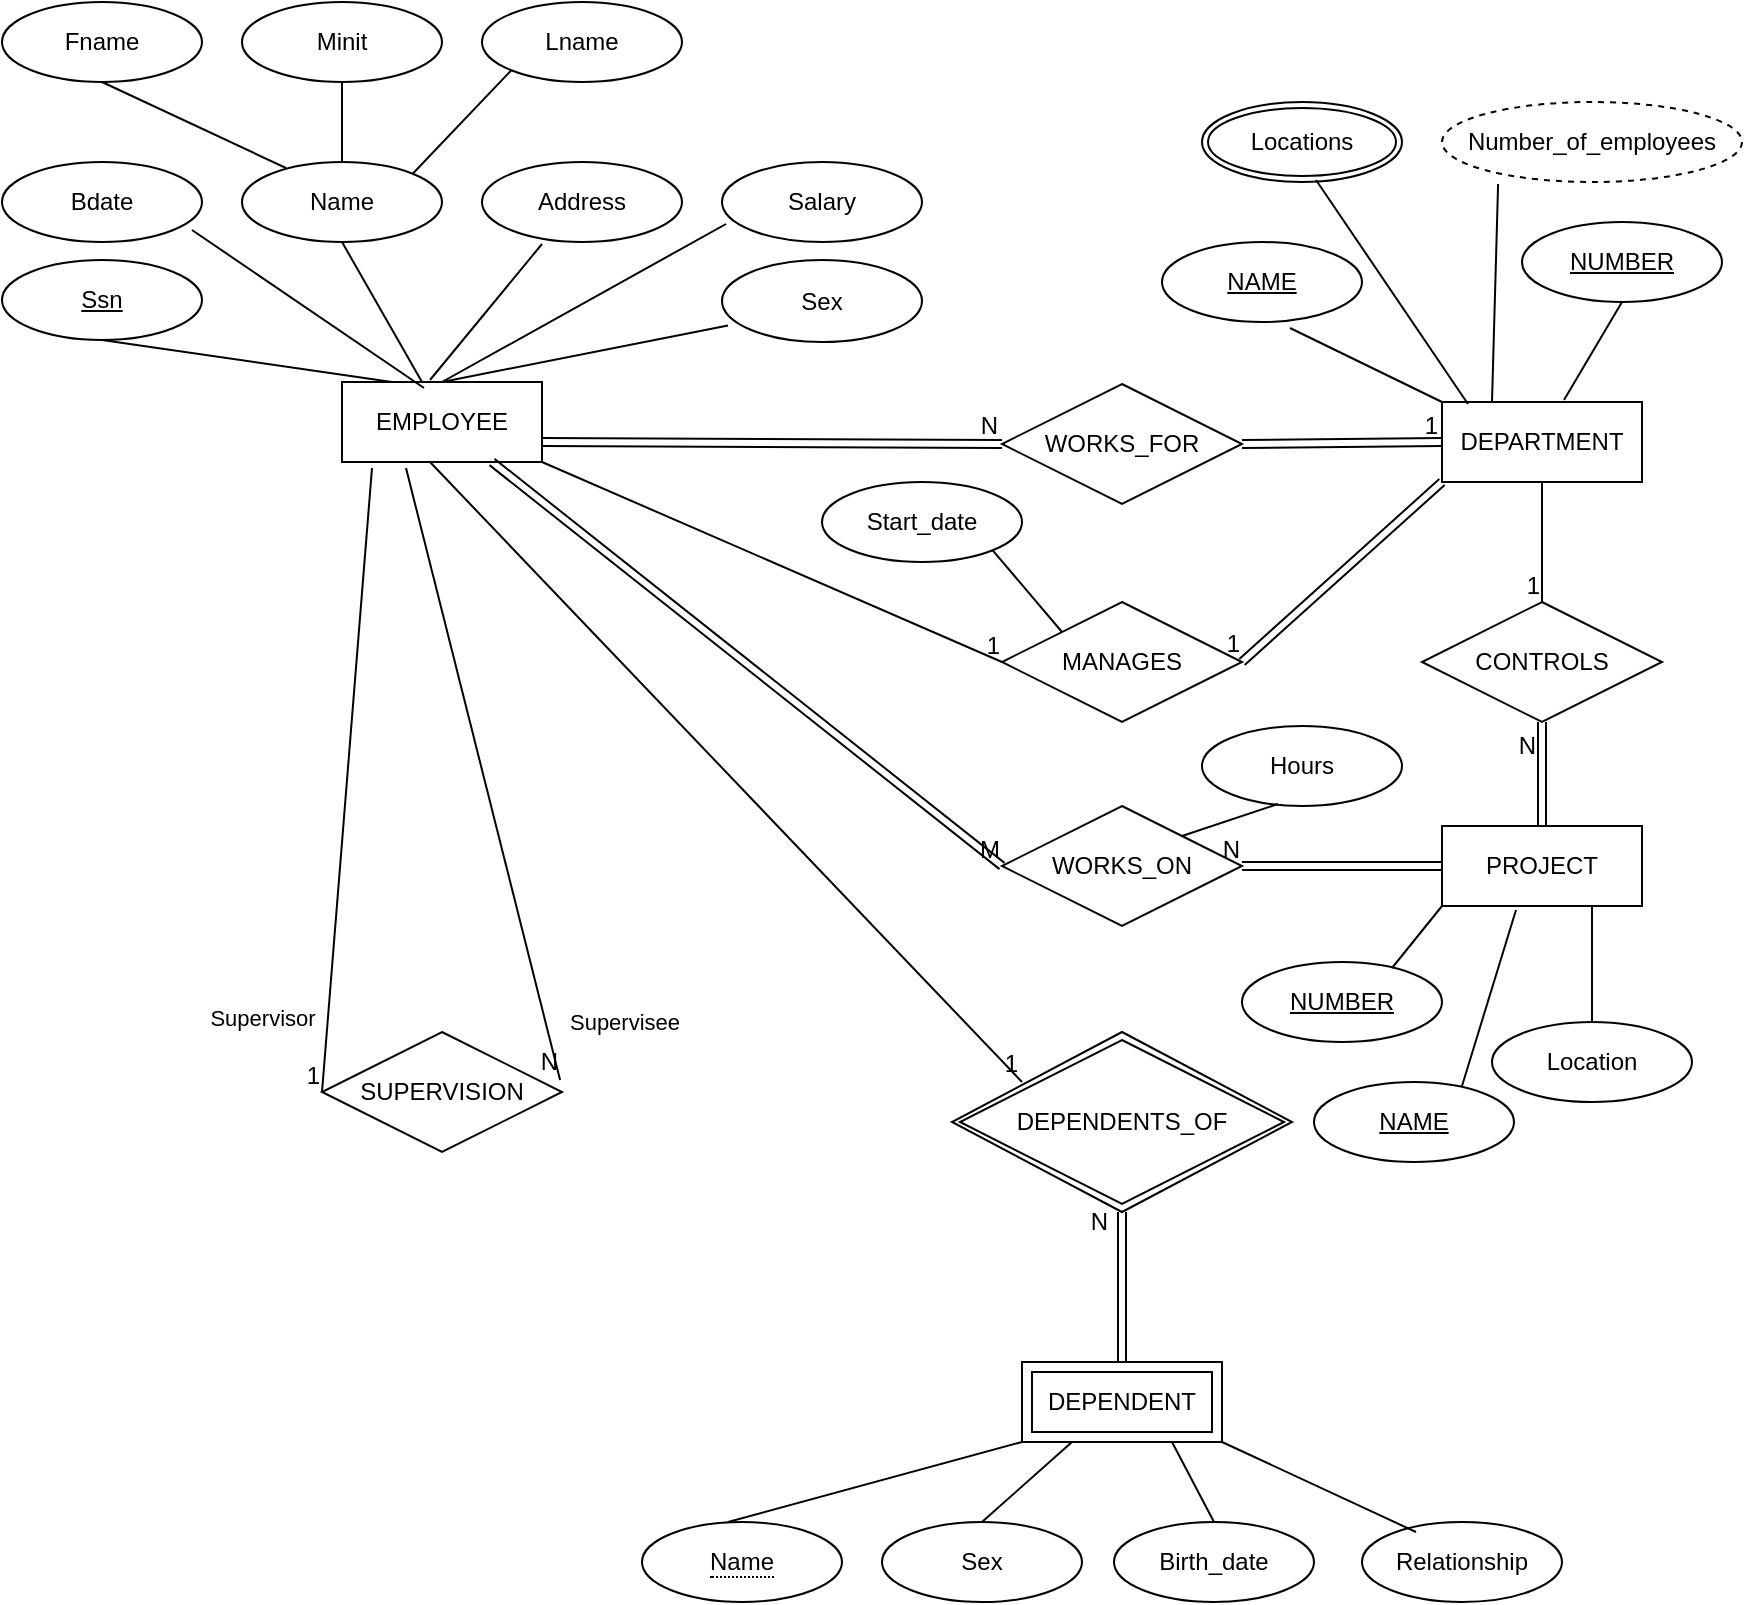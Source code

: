 <mxfile version="22.0.4" type="device">
  <diagram name="Page-1" id="uW8DHZl0Nrr9EIgwN8-5">
    <mxGraphModel dx="876" dy="1510" grid="1" gridSize="10" guides="1" tooltips="1" connect="1" arrows="1" fold="1" page="1" pageScale="1" pageWidth="850" pageHeight="1100" math="0" shadow="0">
      <root>
        <mxCell id="0" />
        <mxCell id="1" parent="0" />
        <mxCell id="UihXmZ7Ag9q17s1g6zQK-21" value="EMPLOYEE" style="whiteSpace=wrap;html=1;align=center;" vertex="1" parent="1">
          <mxGeometry x="170" y="110" width="100" height="40" as="geometry" />
        </mxCell>
        <mxCell id="UihXmZ7Ag9q17s1g6zQK-24" value="Fname" style="ellipse;whiteSpace=wrap;html=1;align=center;" vertex="1" parent="1">
          <mxGeometry y="-80" width="100" height="40" as="geometry" />
        </mxCell>
        <mxCell id="UihXmZ7Ag9q17s1g6zQK-25" value="Bdate" style="ellipse;whiteSpace=wrap;html=1;align=center;" vertex="1" parent="1">
          <mxGeometry width="100" height="40" as="geometry" />
        </mxCell>
        <mxCell id="UihXmZ7Ag9q17s1g6zQK-26" value="Lname" style="ellipse;whiteSpace=wrap;html=1;align=center;" vertex="1" parent="1">
          <mxGeometry x="240" y="-80" width="100" height="40" as="geometry" />
        </mxCell>
        <mxCell id="UihXmZ7Ag9q17s1g6zQK-27" value="Sex" style="ellipse;whiteSpace=wrap;html=1;align=center;" vertex="1" parent="1">
          <mxGeometry x="360" y="49" width="100" height="41" as="geometry" />
        </mxCell>
        <mxCell id="UihXmZ7Ag9q17s1g6zQK-28" value="Salary" style="ellipse;whiteSpace=wrap;html=1;align=center;" vertex="1" parent="1">
          <mxGeometry x="360" width="100" height="40" as="geometry" />
        </mxCell>
        <mxCell id="UihXmZ7Ag9q17s1g6zQK-29" value="Address" style="ellipse;whiteSpace=wrap;html=1;align=center;" vertex="1" parent="1">
          <mxGeometry x="240" width="100" height="40" as="geometry" />
        </mxCell>
        <mxCell id="UihXmZ7Ag9q17s1g6zQK-30" value="Name" style="ellipse;whiteSpace=wrap;html=1;align=center;" vertex="1" parent="1">
          <mxGeometry x="120" width="100" height="40" as="geometry" />
        </mxCell>
        <mxCell id="UihXmZ7Ag9q17s1g6zQK-31" value="Minit" style="ellipse;whiteSpace=wrap;html=1;align=center;" vertex="1" parent="1">
          <mxGeometry x="120" y="-80" width="100" height="40" as="geometry" />
        </mxCell>
        <mxCell id="UihXmZ7Ag9q17s1g6zQK-32" value="Ssn" style="ellipse;whiteSpace=wrap;html=1;align=center;fontStyle=4;" vertex="1" parent="1">
          <mxGeometry y="49" width="100" height="40" as="geometry" />
        </mxCell>
        <mxCell id="UihXmZ7Ag9q17s1g6zQK-33" value="" style="endArrow=none;html=1;rounded=0;exitX=0.25;exitY=0;exitDx=0;exitDy=0;entryX=0.5;entryY=1;entryDx=0;entryDy=0;" edge="1" parent="1" source="UihXmZ7Ag9q17s1g6zQK-21" target="UihXmZ7Ag9q17s1g6zQK-32">
          <mxGeometry width="50" height="50" relative="1" as="geometry">
            <mxPoint x="400" y="190" as="sourcePoint" />
            <mxPoint x="450" y="140" as="targetPoint" />
          </mxGeometry>
        </mxCell>
        <mxCell id="UihXmZ7Ag9q17s1g6zQK-34" value="" style="endArrow=none;html=1;rounded=0;exitX=0.5;exitY=0;exitDx=0;exitDy=0;entryX=0.03;entryY=0.8;entryDx=0;entryDy=0;entryPerimeter=0;" edge="1" parent="1" source="UihXmZ7Ag9q17s1g6zQK-21" target="UihXmZ7Ag9q17s1g6zQK-27">
          <mxGeometry width="50" height="50" relative="1" as="geometry">
            <mxPoint x="400" y="70" as="sourcePoint" />
            <mxPoint x="450" y="20" as="targetPoint" />
          </mxGeometry>
        </mxCell>
        <mxCell id="UihXmZ7Ag9q17s1g6zQK-35" value="" style="endArrow=none;html=1;rounded=0;exitX=0.5;exitY=0;exitDx=0;exitDy=0;entryX=0.02;entryY=0.775;entryDx=0;entryDy=0;entryPerimeter=0;" edge="1" parent="1" source="UihXmZ7Ag9q17s1g6zQK-21" target="UihXmZ7Ag9q17s1g6zQK-28">
          <mxGeometry width="50" height="50" relative="1" as="geometry">
            <mxPoint x="400" y="70" as="sourcePoint" />
            <mxPoint x="450" y="20" as="targetPoint" />
          </mxGeometry>
        </mxCell>
        <mxCell id="UihXmZ7Ag9q17s1g6zQK-36" value="" style="endArrow=none;html=1;rounded=0;exitX=0.44;exitY=-0.025;exitDx=0;exitDy=0;exitPerimeter=0;entryX=0.3;entryY=1.025;entryDx=0;entryDy=0;entryPerimeter=0;" edge="1" parent="1" source="UihXmZ7Ag9q17s1g6zQK-21" target="UihXmZ7Ag9q17s1g6zQK-29">
          <mxGeometry width="50" height="50" relative="1" as="geometry">
            <mxPoint x="400" y="70" as="sourcePoint" />
            <mxPoint x="450" y="20" as="targetPoint" />
          </mxGeometry>
        </mxCell>
        <mxCell id="UihXmZ7Ag9q17s1g6zQK-37" value="" style="endArrow=none;html=1;rounded=0;entryX=0.5;entryY=1;entryDx=0;entryDy=0;" edge="1" parent="1" target="UihXmZ7Ag9q17s1g6zQK-30">
          <mxGeometry width="50" height="50" relative="1" as="geometry">
            <mxPoint x="210" y="110" as="sourcePoint" />
            <mxPoint x="450" y="20" as="targetPoint" />
          </mxGeometry>
        </mxCell>
        <mxCell id="UihXmZ7Ag9q17s1g6zQK-38" value="" style="endArrow=none;html=1;rounded=0;exitX=0.41;exitY=0.075;exitDx=0;exitDy=0;exitPerimeter=0;entryX=0.95;entryY=0.85;entryDx=0;entryDy=0;entryPerimeter=0;" edge="1" parent="1" source="UihXmZ7Ag9q17s1g6zQK-21" target="UihXmZ7Ag9q17s1g6zQK-25">
          <mxGeometry width="50" height="50" relative="1" as="geometry">
            <mxPoint x="400" y="70" as="sourcePoint" />
            <mxPoint x="450" y="20" as="targetPoint" />
          </mxGeometry>
        </mxCell>
        <mxCell id="UihXmZ7Ag9q17s1g6zQK-39" value="" style="endArrow=none;html=1;rounded=0;exitX=1;exitY=0;exitDx=0;exitDy=0;entryX=0;entryY=1;entryDx=0;entryDy=0;" edge="1" parent="1" source="UihXmZ7Ag9q17s1g6zQK-30" target="UihXmZ7Ag9q17s1g6zQK-26">
          <mxGeometry width="50" height="50" relative="1" as="geometry">
            <mxPoint x="400" y="70" as="sourcePoint" />
            <mxPoint x="450" y="20" as="targetPoint" />
          </mxGeometry>
        </mxCell>
        <mxCell id="UihXmZ7Ag9q17s1g6zQK-40" value="" style="endArrow=none;html=1;rounded=0;entryX=0.5;entryY=1;entryDx=0;entryDy=0;exitX=0.5;exitY=0;exitDx=0;exitDy=0;" edge="1" parent="1" source="UihXmZ7Ag9q17s1g6zQK-30" target="UihXmZ7Ag9q17s1g6zQK-31">
          <mxGeometry width="50" height="50" relative="1" as="geometry">
            <mxPoint x="400" y="70" as="sourcePoint" />
            <mxPoint x="450" y="20" as="targetPoint" />
          </mxGeometry>
        </mxCell>
        <mxCell id="UihXmZ7Ag9q17s1g6zQK-41" value="" style="endArrow=none;html=1;rounded=0;exitX=0.22;exitY=0.075;exitDx=0;exitDy=0;exitPerimeter=0;entryX=0.5;entryY=1;entryDx=0;entryDy=0;" edge="1" parent="1" source="UihXmZ7Ag9q17s1g6zQK-30" target="UihXmZ7Ag9q17s1g6zQK-24">
          <mxGeometry width="50" height="50" relative="1" as="geometry">
            <mxPoint x="400" y="70" as="sourcePoint" />
            <mxPoint x="450" y="20" as="targetPoint" />
          </mxGeometry>
        </mxCell>
        <mxCell id="UihXmZ7Ag9q17s1g6zQK-42" value="WORKS_FOR" style="shape=rhombus;perimeter=rhombusPerimeter;whiteSpace=wrap;html=1;align=center;" vertex="1" parent="1">
          <mxGeometry x="500" y="111" width="120" height="60" as="geometry" />
        </mxCell>
        <mxCell id="UihXmZ7Ag9q17s1g6zQK-43" value="" style="shape=link;html=1;rounded=0;exitX=1;exitY=0.75;exitDx=0;exitDy=0;entryX=0;entryY=0.5;entryDx=0;entryDy=0;" edge="1" parent="1" source="UihXmZ7Ag9q17s1g6zQK-21" target="UihXmZ7Ag9q17s1g6zQK-42">
          <mxGeometry relative="1" as="geometry">
            <mxPoint x="340" y="90" as="sourcePoint" />
            <mxPoint x="500" y="90" as="targetPoint" />
          </mxGeometry>
        </mxCell>
        <mxCell id="UihXmZ7Ag9q17s1g6zQK-44" value="N" style="resizable=0;html=1;whiteSpace=wrap;align=right;verticalAlign=bottom;" connectable="0" vertex="1" parent="UihXmZ7Ag9q17s1g6zQK-43">
          <mxGeometry x="1" relative="1" as="geometry" />
        </mxCell>
        <mxCell id="UihXmZ7Ag9q17s1g6zQK-45" value="DEPARTMENT" style="whiteSpace=wrap;html=1;align=center;" vertex="1" parent="1">
          <mxGeometry x="720" y="120" width="100" height="40" as="geometry" />
        </mxCell>
        <mxCell id="UihXmZ7Ag9q17s1g6zQK-46" value="" style="shape=link;html=1;rounded=0;exitX=1;exitY=0.5;exitDx=0;exitDy=0;entryX=0;entryY=0.5;entryDx=0;entryDy=0;" edge="1" parent="1" source="UihXmZ7Ag9q17s1g6zQK-42" target="UihXmZ7Ag9q17s1g6zQK-45">
          <mxGeometry relative="1" as="geometry">
            <mxPoint x="340" y="90" as="sourcePoint" />
            <mxPoint x="500" y="90" as="targetPoint" />
          </mxGeometry>
        </mxCell>
        <mxCell id="UihXmZ7Ag9q17s1g6zQK-47" value="1" style="resizable=0;html=1;whiteSpace=wrap;align=right;verticalAlign=bottom;" connectable="0" vertex="1" parent="UihXmZ7Ag9q17s1g6zQK-46">
          <mxGeometry x="1" relative="1" as="geometry" />
        </mxCell>
        <mxCell id="UihXmZ7Ag9q17s1g6zQK-48" value="NUMBER" style="ellipse;whiteSpace=wrap;html=1;align=center;fontStyle=4;" vertex="1" parent="1">
          <mxGeometry x="760" y="30" width="100" height="40" as="geometry" />
        </mxCell>
        <mxCell id="UihXmZ7Ag9q17s1g6zQK-49" value="NAME" style="ellipse;whiteSpace=wrap;html=1;align=center;fontStyle=4;" vertex="1" parent="1">
          <mxGeometry x="580" y="40" width="100" height="40" as="geometry" />
        </mxCell>
        <mxCell id="UihXmZ7Ag9q17s1g6zQK-50" value="Locations" style="ellipse;shape=doubleEllipse;margin=3;whiteSpace=wrap;html=1;align=center;" vertex="1" parent="1">
          <mxGeometry x="600" y="-30" width="100" height="40" as="geometry" />
        </mxCell>
        <mxCell id="UihXmZ7Ag9q17s1g6zQK-51" value="" style="endArrow=none;html=1;rounded=0;exitX=0.5;exitY=1;exitDx=0;exitDy=0;entryX=0.61;entryY=-0.025;entryDx=0;entryDy=0;entryPerimeter=0;" edge="1" parent="1" source="UihXmZ7Ag9q17s1g6zQK-48" target="UihXmZ7Ag9q17s1g6zQK-45">
          <mxGeometry width="50" height="50" relative="1" as="geometry">
            <mxPoint x="400" y="120" as="sourcePoint" />
            <mxPoint x="450" y="70" as="targetPoint" />
          </mxGeometry>
        </mxCell>
        <mxCell id="UihXmZ7Ag9q17s1g6zQK-52" value="" style="endArrow=none;html=1;rounded=0;entryX=0.13;entryY=0.025;entryDx=0;entryDy=0;exitX=0.57;exitY=0.975;exitDx=0;exitDy=0;exitPerimeter=0;entryPerimeter=0;" edge="1" parent="1" source="UihXmZ7Ag9q17s1g6zQK-50" target="UihXmZ7Ag9q17s1g6zQK-45">
          <mxGeometry width="50" height="50" relative="1" as="geometry">
            <mxPoint x="400" y="120" as="sourcePoint" />
            <mxPoint x="450" y="70" as="targetPoint" />
          </mxGeometry>
        </mxCell>
        <mxCell id="UihXmZ7Ag9q17s1g6zQK-53" value="" style="endArrow=none;html=1;rounded=0;exitX=0;exitY=0;exitDx=0;exitDy=0;entryX=0.64;entryY=1.075;entryDx=0;entryDy=0;entryPerimeter=0;" edge="1" parent="1" source="UihXmZ7Ag9q17s1g6zQK-45" target="UihXmZ7Ag9q17s1g6zQK-49">
          <mxGeometry width="50" height="50" relative="1" as="geometry">
            <mxPoint x="400" y="120" as="sourcePoint" />
            <mxPoint x="450" y="70" as="targetPoint" />
          </mxGeometry>
        </mxCell>
        <mxCell id="UihXmZ7Ag9q17s1g6zQK-54" value="Number_of_employees" style="ellipse;whiteSpace=wrap;html=1;align=center;dashed=1;" vertex="1" parent="1">
          <mxGeometry x="720" y="-30" width="150" height="40" as="geometry" />
        </mxCell>
        <mxCell id="UihXmZ7Ag9q17s1g6zQK-55" value="" style="endArrow=none;html=1;rounded=0;exitX=0.25;exitY=0;exitDx=0;exitDy=0;entryX=0.187;entryY=1.025;entryDx=0;entryDy=0;entryPerimeter=0;" edge="1" parent="1" source="UihXmZ7Ag9q17s1g6zQK-45" target="UihXmZ7Ag9q17s1g6zQK-54">
          <mxGeometry width="50" height="50" relative="1" as="geometry">
            <mxPoint x="400" y="120" as="sourcePoint" />
            <mxPoint x="450" y="70" as="targetPoint" />
          </mxGeometry>
        </mxCell>
        <mxCell id="UihXmZ7Ag9q17s1g6zQK-56" value="MANAGES" style="shape=rhombus;perimeter=rhombusPerimeter;whiteSpace=wrap;html=1;align=center;" vertex="1" parent="1">
          <mxGeometry x="500" y="220" width="120" height="60" as="geometry" />
        </mxCell>
        <mxCell id="UihXmZ7Ag9q17s1g6zQK-57" value="" style="endArrow=none;html=1;rounded=0;exitX=1;exitY=1;exitDx=0;exitDy=0;entryX=0;entryY=0.5;entryDx=0;entryDy=0;" edge="1" parent="1" source="UihXmZ7Ag9q17s1g6zQK-21" target="UihXmZ7Ag9q17s1g6zQK-56">
          <mxGeometry relative="1" as="geometry">
            <mxPoint x="340" y="90" as="sourcePoint" />
            <mxPoint x="500" y="90" as="targetPoint" />
          </mxGeometry>
        </mxCell>
        <mxCell id="UihXmZ7Ag9q17s1g6zQK-58" value="1" style="resizable=0;html=1;whiteSpace=wrap;align=right;verticalAlign=bottom;" connectable="0" vertex="1" parent="UihXmZ7Ag9q17s1g6zQK-57">
          <mxGeometry x="1" relative="1" as="geometry" />
        </mxCell>
        <mxCell id="UihXmZ7Ag9q17s1g6zQK-59" value="" style="shape=link;html=1;rounded=0;entryX=1;entryY=0.5;entryDx=0;entryDy=0;exitX=0;exitY=1;exitDx=0;exitDy=0;" edge="1" parent="1" source="UihXmZ7Ag9q17s1g6zQK-45" target="UihXmZ7Ag9q17s1g6zQK-56">
          <mxGeometry relative="1" as="geometry">
            <mxPoint x="770" y="240" as="sourcePoint" />
            <mxPoint x="500" y="90" as="targetPoint" />
          </mxGeometry>
        </mxCell>
        <mxCell id="UihXmZ7Ag9q17s1g6zQK-60" value="1" style="resizable=0;html=1;whiteSpace=wrap;align=right;verticalAlign=bottom;" connectable="0" vertex="1" parent="UihXmZ7Ag9q17s1g6zQK-59">
          <mxGeometry x="1" relative="1" as="geometry" />
        </mxCell>
        <mxCell id="UihXmZ7Ag9q17s1g6zQK-61" value="Start_date" style="ellipse;whiteSpace=wrap;html=1;align=center;" vertex="1" parent="1">
          <mxGeometry x="410" y="160" width="100" height="40" as="geometry" />
        </mxCell>
        <mxCell id="UihXmZ7Ag9q17s1g6zQK-62" value="" style="endArrow=none;html=1;rounded=0;exitX=0;exitY=0;exitDx=0;exitDy=0;entryX=1;entryY=1;entryDx=0;entryDy=0;" edge="1" parent="1" source="UihXmZ7Ag9q17s1g6zQK-56" target="UihXmZ7Ag9q17s1g6zQK-61">
          <mxGeometry relative="1" as="geometry">
            <mxPoint x="340" y="90" as="sourcePoint" />
            <mxPoint x="500" y="90" as="targetPoint" />
          </mxGeometry>
        </mxCell>
        <mxCell id="UihXmZ7Ag9q17s1g6zQK-63" value="WORKS_ON" style="shape=rhombus;perimeter=rhombusPerimeter;whiteSpace=wrap;html=1;align=center;" vertex="1" parent="1">
          <mxGeometry x="500" y="322" width="120" height="60" as="geometry" />
        </mxCell>
        <mxCell id="UihXmZ7Ag9q17s1g6zQK-64" value="" style="shape=link;html=1;rounded=0;exitX=0.75;exitY=1;exitDx=0;exitDy=0;entryX=0;entryY=0.5;entryDx=0;entryDy=0;" edge="1" parent="1" source="UihXmZ7Ag9q17s1g6zQK-21" target="UihXmZ7Ag9q17s1g6zQK-63">
          <mxGeometry relative="1" as="geometry">
            <mxPoint x="340" y="280" as="sourcePoint" />
            <mxPoint x="500" y="280" as="targetPoint" />
          </mxGeometry>
        </mxCell>
        <mxCell id="UihXmZ7Ag9q17s1g6zQK-65" value="M" style="resizable=0;html=1;whiteSpace=wrap;align=right;verticalAlign=bottom;" connectable="0" vertex="1" parent="UihXmZ7Ag9q17s1g6zQK-64">
          <mxGeometry x="1" relative="1" as="geometry" />
        </mxCell>
        <mxCell id="UihXmZ7Ag9q17s1g6zQK-66" value="Hours" style="ellipse;whiteSpace=wrap;html=1;align=center;" vertex="1" parent="1">
          <mxGeometry x="600" y="282" width="100" height="40" as="geometry" />
        </mxCell>
        <mxCell id="UihXmZ7Ag9q17s1g6zQK-67" value="" style="endArrow=none;html=1;rounded=0;exitX=1;exitY=0;exitDx=0;exitDy=0;entryX=0.38;entryY=0.975;entryDx=0;entryDy=0;entryPerimeter=0;" edge="1" parent="1" source="UihXmZ7Ag9q17s1g6zQK-63" target="UihXmZ7Ag9q17s1g6zQK-66">
          <mxGeometry relative="1" as="geometry">
            <mxPoint x="340" y="280" as="sourcePoint" />
            <mxPoint x="500" y="280" as="targetPoint" />
          </mxGeometry>
        </mxCell>
        <mxCell id="UihXmZ7Ag9q17s1g6zQK-68" value="PROJECT" style="whiteSpace=wrap;html=1;align=center;" vertex="1" parent="1">
          <mxGeometry x="720" y="332" width="100" height="40" as="geometry" />
        </mxCell>
        <mxCell id="UihXmZ7Ag9q17s1g6zQK-69" value="" style="shape=link;html=1;rounded=0;entryX=1;entryY=0.5;entryDx=0;entryDy=0;exitX=0;exitY=0.5;exitDx=0;exitDy=0;" edge="1" parent="1" source="UihXmZ7Ag9q17s1g6zQK-68" target="UihXmZ7Ag9q17s1g6zQK-63">
          <mxGeometry relative="1" as="geometry">
            <mxPoint x="340" y="280" as="sourcePoint" />
            <mxPoint x="500" y="280" as="targetPoint" />
          </mxGeometry>
        </mxCell>
        <mxCell id="UihXmZ7Ag9q17s1g6zQK-70" value="N" style="resizable=0;html=1;whiteSpace=wrap;align=right;verticalAlign=bottom;" connectable="0" vertex="1" parent="UihXmZ7Ag9q17s1g6zQK-69">
          <mxGeometry x="1" relative="1" as="geometry" />
        </mxCell>
        <mxCell id="UihXmZ7Ag9q17s1g6zQK-71" value="CONTROLS" style="shape=rhombus;perimeter=rhombusPerimeter;whiteSpace=wrap;html=1;align=center;" vertex="1" parent="1">
          <mxGeometry x="710" y="220" width="120" height="60" as="geometry" />
        </mxCell>
        <mxCell id="UihXmZ7Ag9q17s1g6zQK-72" value="" style="endArrow=none;html=1;rounded=0;entryX=0.5;entryY=0;entryDx=0;entryDy=0;exitX=0.5;exitY=1;exitDx=0;exitDy=0;" edge="1" parent="1" source="UihXmZ7Ag9q17s1g6zQK-45" target="UihXmZ7Ag9q17s1g6zQK-71">
          <mxGeometry relative="1" as="geometry">
            <mxPoint x="340" y="280" as="sourcePoint" />
            <mxPoint x="500" y="280" as="targetPoint" />
          </mxGeometry>
        </mxCell>
        <mxCell id="UihXmZ7Ag9q17s1g6zQK-73" value="1" style="resizable=0;html=1;whiteSpace=wrap;align=right;verticalAlign=bottom;" connectable="0" vertex="1" parent="UihXmZ7Ag9q17s1g6zQK-72">
          <mxGeometry x="1" relative="1" as="geometry" />
        </mxCell>
        <mxCell id="UihXmZ7Ag9q17s1g6zQK-74" value="" style="shape=link;html=1;rounded=0;entryX=0.5;entryY=1;entryDx=0;entryDy=0;exitX=0.5;exitY=0;exitDx=0;exitDy=0;" edge="1" parent="1" source="UihXmZ7Ag9q17s1g6zQK-68" target="UihXmZ7Ag9q17s1g6zQK-71">
          <mxGeometry relative="1" as="geometry">
            <mxPoint x="790" y="300" as="sourcePoint" />
            <mxPoint x="770" y="330" as="targetPoint" />
          </mxGeometry>
        </mxCell>
        <mxCell id="UihXmZ7Ag9q17s1g6zQK-75" value="N" style="resizable=0;html=1;whiteSpace=wrap;align=right;verticalAlign=bottom;" connectable="0" vertex="1" parent="UihXmZ7Ag9q17s1g6zQK-74">
          <mxGeometry x="1" relative="1" as="geometry">
            <mxPoint x="-2" y="20" as="offset" />
          </mxGeometry>
        </mxCell>
        <mxCell id="UihXmZ7Ag9q17s1g6zQK-77" value="NAME" style="ellipse;whiteSpace=wrap;html=1;align=center;fontStyle=4;" vertex="1" parent="1">
          <mxGeometry x="656" y="460" width="100" height="40" as="geometry" />
        </mxCell>
        <mxCell id="UihXmZ7Ag9q17s1g6zQK-78" value="NUMBER" style="ellipse;whiteSpace=wrap;html=1;align=center;fontStyle=4;" vertex="1" parent="1">
          <mxGeometry x="620" y="400" width="100" height="40" as="geometry" />
        </mxCell>
        <mxCell id="UihXmZ7Ag9q17s1g6zQK-79" value="Location" style="ellipse;whiteSpace=wrap;html=1;align=center;" vertex="1" parent="1">
          <mxGeometry x="745" y="430" width="100" height="40" as="geometry" />
        </mxCell>
        <mxCell id="UihXmZ7Ag9q17s1g6zQK-80" value="" style="endArrow=none;html=1;rounded=0;entryX=0.75;entryY=1;entryDx=0;entryDy=0;exitX=0.5;exitY=0;exitDx=0;exitDy=0;" edge="1" parent="1" source="UihXmZ7Ag9q17s1g6zQK-79" target="UihXmZ7Ag9q17s1g6zQK-68">
          <mxGeometry relative="1" as="geometry">
            <mxPoint x="340" y="430" as="sourcePoint" />
            <mxPoint x="500" y="430" as="targetPoint" />
          </mxGeometry>
        </mxCell>
        <mxCell id="UihXmZ7Ag9q17s1g6zQK-81" value="" style="endArrow=none;html=1;rounded=0;exitX=0.37;exitY=1.05;exitDx=0;exitDy=0;exitPerimeter=0;entryX=0.74;entryY=0.05;entryDx=0;entryDy=0;entryPerimeter=0;" edge="1" parent="1" source="UihXmZ7Ag9q17s1g6zQK-68" target="UihXmZ7Ag9q17s1g6zQK-77">
          <mxGeometry relative="1" as="geometry">
            <mxPoint x="340" y="430" as="sourcePoint" />
            <mxPoint x="500" y="430" as="targetPoint" />
          </mxGeometry>
        </mxCell>
        <mxCell id="UihXmZ7Ag9q17s1g6zQK-82" value="" style="endArrow=none;html=1;rounded=0;entryX=0;entryY=1;entryDx=0;entryDy=0;exitX=0.75;exitY=0.075;exitDx=0;exitDy=0;exitPerimeter=0;" edge="1" parent="1" source="UihXmZ7Ag9q17s1g6zQK-78" target="UihXmZ7Ag9q17s1g6zQK-68">
          <mxGeometry relative="1" as="geometry">
            <mxPoint x="340" y="430" as="sourcePoint" />
            <mxPoint x="500" y="430" as="targetPoint" />
          </mxGeometry>
        </mxCell>
        <mxCell id="UihXmZ7Ag9q17s1g6zQK-83" value="DEPENDENTS_OF" style="shape=rhombus;double=1;perimeter=rhombusPerimeter;whiteSpace=wrap;html=1;align=center;" vertex="1" parent="1">
          <mxGeometry x="475" y="435" width="170" height="90" as="geometry" />
        </mxCell>
        <mxCell id="UihXmZ7Ag9q17s1g6zQK-85" value="" style="endArrow=none;html=1;rounded=0;entryX=0.206;entryY=0.278;entryDx=0;entryDy=0;exitX=0.44;exitY=1;exitDx=0;exitDy=0;exitPerimeter=0;entryPerimeter=0;" edge="1" parent="1" source="UihXmZ7Ag9q17s1g6zQK-21" target="UihXmZ7Ag9q17s1g6zQK-83">
          <mxGeometry relative="1" as="geometry">
            <mxPoint x="340" y="430" as="sourcePoint" />
            <mxPoint x="500" y="430" as="targetPoint" />
          </mxGeometry>
        </mxCell>
        <mxCell id="UihXmZ7Ag9q17s1g6zQK-86" value="1" style="resizable=0;html=1;whiteSpace=wrap;align=right;verticalAlign=bottom;" connectable="0" vertex="1" parent="UihXmZ7Ag9q17s1g6zQK-85">
          <mxGeometry x="1" relative="1" as="geometry" />
        </mxCell>
        <mxCell id="UihXmZ7Ag9q17s1g6zQK-88" value="SUPERVISION" style="shape=rhombus;perimeter=rhombusPerimeter;whiteSpace=wrap;html=1;align=center;" vertex="1" parent="1">
          <mxGeometry x="160" y="435" width="120" height="60" as="geometry" />
        </mxCell>
        <mxCell id="UihXmZ7Ag9q17s1g6zQK-89" value="" style="endArrow=none;html=1;rounded=0;entryX=0.992;entryY=0.4;entryDx=0;entryDy=0;entryPerimeter=0;exitX=0.32;exitY=1.075;exitDx=0;exitDy=0;exitPerimeter=0;" edge="1" parent="1" source="UihXmZ7Ag9q17s1g6zQK-21" target="UihXmZ7Ag9q17s1g6zQK-88">
          <mxGeometry relative="1" as="geometry">
            <mxPoint x="340" y="320" as="sourcePoint" />
            <mxPoint x="500" y="320" as="targetPoint" />
          </mxGeometry>
        </mxCell>
        <mxCell id="UihXmZ7Ag9q17s1g6zQK-90" value="N" style="resizable=0;html=1;whiteSpace=wrap;align=right;verticalAlign=bottom;" connectable="0" vertex="1" parent="UihXmZ7Ag9q17s1g6zQK-89">
          <mxGeometry x="1" relative="1" as="geometry" />
        </mxCell>
        <mxCell id="UihXmZ7Ag9q17s1g6zQK-91" value="Supervisee" style="edgeLabel;html=1;align=center;verticalAlign=middle;resizable=0;points=[];" vertex="1" connectable="0" parent="UihXmZ7Ag9q17s1g6zQK-89">
          <mxGeometry x="0.511" y="-3" relative="1" as="geometry">
            <mxPoint x="53" y="45" as="offset" />
          </mxGeometry>
        </mxCell>
        <mxCell id="UihXmZ7Ag9q17s1g6zQK-92" value="" style="endArrow=none;html=1;rounded=0;entryX=0;entryY=0.5;entryDx=0;entryDy=0;exitX=0.15;exitY=1.075;exitDx=0;exitDy=0;exitPerimeter=0;" edge="1" parent="1" source="UihXmZ7Ag9q17s1g6zQK-21" target="UihXmZ7Ag9q17s1g6zQK-88">
          <mxGeometry relative="1" as="geometry">
            <mxPoint x="340" y="320" as="sourcePoint" />
            <mxPoint x="500" y="320" as="targetPoint" />
          </mxGeometry>
        </mxCell>
        <mxCell id="UihXmZ7Ag9q17s1g6zQK-93" value="1" style="resizable=0;html=1;whiteSpace=wrap;align=right;verticalAlign=bottom;" connectable="0" vertex="1" parent="UihXmZ7Ag9q17s1g6zQK-92">
          <mxGeometry x="1" relative="1" as="geometry" />
        </mxCell>
        <mxCell id="UihXmZ7Ag9q17s1g6zQK-94" value="Supervisor" style="edgeLabel;html=1;align=center;verticalAlign=middle;resizable=0;points=[];" vertex="1" connectable="0" parent="UihXmZ7Ag9q17s1g6zQK-92">
          <mxGeometry x="0.763" y="-1" relative="1" as="geometry">
            <mxPoint x="-32" as="offset" />
          </mxGeometry>
        </mxCell>
        <mxCell id="UihXmZ7Ag9q17s1g6zQK-95" value="DEPENDENT" style="shape=ext;margin=3;double=1;whiteSpace=wrap;html=1;align=center;" vertex="1" parent="1">
          <mxGeometry x="510" y="600" width="100" height="40" as="geometry" />
        </mxCell>
        <mxCell id="UihXmZ7Ag9q17s1g6zQK-96" value="" style="shape=link;html=1;rounded=0;entryX=0.5;entryY=1;entryDx=0;entryDy=0;exitX=0.5;exitY=0;exitDx=0;exitDy=0;" edge="1" parent="1" source="UihXmZ7Ag9q17s1g6zQK-95" target="UihXmZ7Ag9q17s1g6zQK-83">
          <mxGeometry relative="1" as="geometry">
            <mxPoint x="340" y="520" as="sourcePoint" />
            <mxPoint x="500" y="520" as="targetPoint" />
          </mxGeometry>
        </mxCell>
        <mxCell id="UihXmZ7Ag9q17s1g6zQK-97" value="N" style="resizable=0;html=1;whiteSpace=wrap;align=right;verticalAlign=bottom;" connectable="0" vertex="1" parent="UihXmZ7Ag9q17s1g6zQK-96">
          <mxGeometry x="1" relative="1" as="geometry">
            <mxPoint x="-6" y="13" as="offset" />
          </mxGeometry>
        </mxCell>
        <mxCell id="UihXmZ7Ag9q17s1g6zQK-98" value="&lt;span style=&quot;border-bottom: 1px dotted&quot;&gt;Name&lt;/span&gt;" style="ellipse;whiteSpace=wrap;html=1;align=center;" vertex="1" parent="1">
          <mxGeometry x="320" y="680" width="100" height="40" as="geometry" />
        </mxCell>
        <mxCell id="UihXmZ7Ag9q17s1g6zQK-99" value="Birth_date" style="ellipse;whiteSpace=wrap;html=1;align=center;" vertex="1" parent="1">
          <mxGeometry x="556" y="680" width="100" height="40" as="geometry" />
        </mxCell>
        <mxCell id="UihXmZ7Ag9q17s1g6zQK-100" value="Sex" style="ellipse;whiteSpace=wrap;html=1;align=center;" vertex="1" parent="1">
          <mxGeometry x="440" y="680" width="100" height="40" as="geometry" />
        </mxCell>
        <mxCell id="UihXmZ7Ag9q17s1g6zQK-101" value="Relationship" style="ellipse;whiteSpace=wrap;html=1;align=center;" vertex="1" parent="1">
          <mxGeometry x="680" y="680" width="100" height="40" as="geometry" />
        </mxCell>
        <mxCell id="UihXmZ7Ag9q17s1g6zQK-102" value="" style="endArrow=none;html=1;rounded=0;entryX=1;entryY=1;entryDx=0;entryDy=0;exitX=0.27;exitY=0.125;exitDx=0;exitDy=0;exitPerimeter=0;" edge="1" parent="1" source="UihXmZ7Ag9q17s1g6zQK-101" target="UihXmZ7Ag9q17s1g6zQK-95">
          <mxGeometry relative="1" as="geometry">
            <mxPoint x="350" y="520" as="sourcePoint" />
            <mxPoint x="510" y="520" as="targetPoint" />
          </mxGeometry>
        </mxCell>
        <mxCell id="UihXmZ7Ag9q17s1g6zQK-103" value="" style="endArrow=none;html=1;rounded=0;entryX=0.75;entryY=1;entryDx=0;entryDy=0;exitX=0.5;exitY=0;exitDx=0;exitDy=0;" edge="1" parent="1" source="UihXmZ7Ag9q17s1g6zQK-99" target="UihXmZ7Ag9q17s1g6zQK-95">
          <mxGeometry relative="1" as="geometry">
            <mxPoint x="350" y="520" as="sourcePoint" />
            <mxPoint x="510" y="520" as="targetPoint" />
          </mxGeometry>
        </mxCell>
        <mxCell id="UihXmZ7Ag9q17s1g6zQK-104" value="" style="endArrow=none;html=1;rounded=0;entryX=0.25;entryY=1;entryDx=0;entryDy=0;exitX=0.5;exitY=0;exitDx=0;exitDy=0;" edge="1" parent="1" source="UihXmZ7Ag9q17s1g6zQK-100" target="UihXmZ7Ag9q17s1g6zQK-95">
          <mxGeometry relative="1" as="geometry">
            <mxPoint x="350" y="520" as="sourcePoint" />
            <mxPoint x="510" y="520" as="targetPoint" />
          </mxGeometry>
        </mxCell>
        <mxCell id="UihXmZ7Ag9q17s1g6zQK-105" value="" style="endArrow=none;html=1;rounded=0;exitX=0;exitY=1;exitDx=0;exitDy=0;entryX=0.43;entryY=0;entryDx=0;entryDy=0;entryPerimeter=0;" edge="1" parent="1" source="UihXmZ7Ag9q17s1g6zQK-95" target="UihXmZ7Ag9q17s1g6zQK-98">
          <mxGeometry relative="1" as="geometry">
            <mxPoint x="350" y="520" as="sourcePoint" />
            <mxPoint x="510" y="520" as="targetPoint" />
          </mxGeometry>
        </mxCell>
      </root>
    </mxGraphModel>
  </diagram>
</mxfile>
